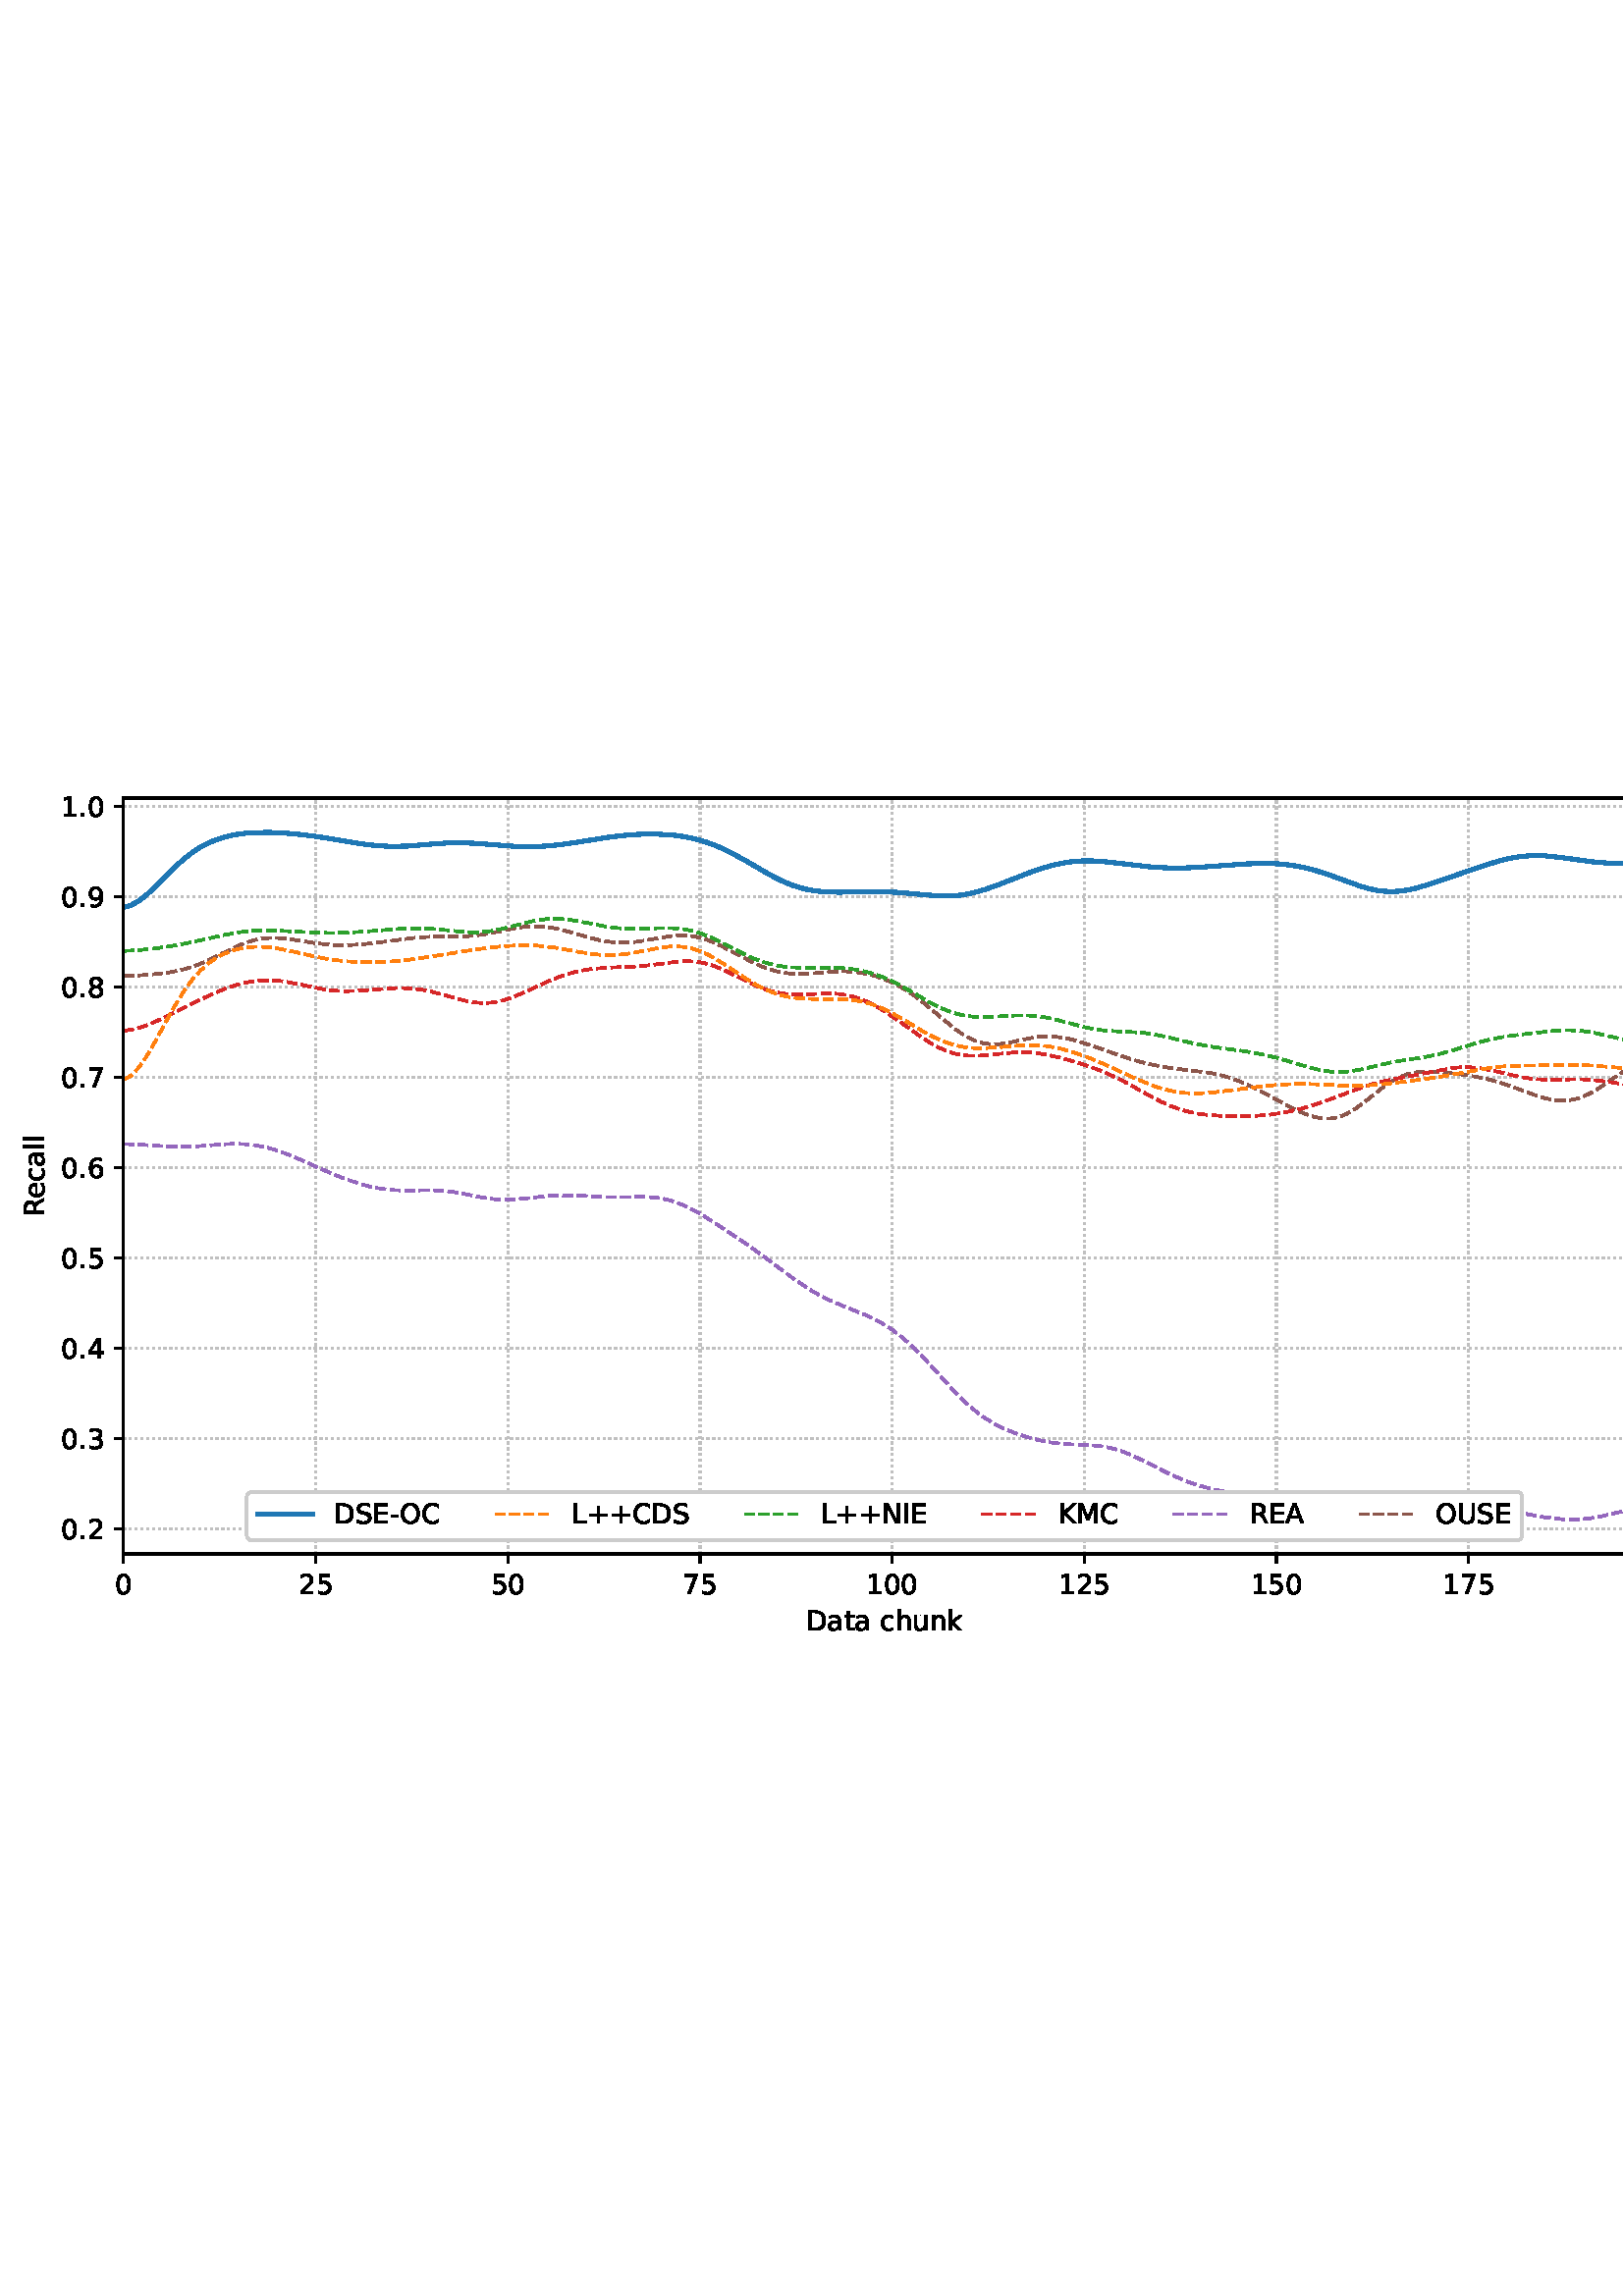 %!PS-Adobe-3.0 EPSF-3.0
%%Orientation: portrait
%%BoundingBox: 1.511 234.629 610.489 557.371
%%EndComments
%%BeginProlog
/mpldict 8 dict def
mpldict begin
/m { moveto } bind def
/l { lineto } bind def
/r { rlineto } bind def
/c { curveto } bind def
/cl { closepath } bind def
/box {
m
1 index 0 r
0 exch r
neg 0 r
cl
} bind def
/clipbox {
box
clip
newpath
} bind def
%!PS-Adobe-3.0 Resource-Font
%%Copyright: Copyright (c) 2003 by Bitstream, Inc. All Rights Reserved. Copyright (c) 2006 by Tavmjong Bah. All Rights Reserved. DejaVu changes are in public domain 
25 dict begin
/_d{bind def}bind def
/_m{moveto}_d
/_l{lineto}_d
/_cl{closepath eofill}_d
/_c{curveto}_d
/_sc{7 -1 roll{setcachedevice}{pop pop pop pop pop pop}ifelse}_d
/_e{exec}_d
/FontName /DejaVuSans def
/PaintType 0 def
/FontMatrix[.001 0 0 .001 0 0]def
/FontBBox[-1021 -463 1793 1232]def
/FontType 3 def
/Encoding [ /space /plus /hyphen /period /zero /one /two /three /four /five /six /seven /eight /nine /A /C /D /E /I /K /L /M /N /O /R /S /U /a /c /e /h /k /l /n /t /u ] def
/FontInfo 10 dict dup begin
/FamilyName (DejaVu Sans) def
/FullName (DejaVu Sans) def
/Notice (Copyright (c) 2003 by Bitstream, Inc. All Rights Reserved. Copyright (c) 2006 by Tavmjong Bah. All Rights Reserved. DejaVu changes are in public domain ) def
/Weight (Book) def
/Version (Version 2.35) def
/ItalicAngle 0.0 def
/isFixedPitch false def
/UnderlinePosition -130 def
/UnderlineThickness 90 def
end readonly def
/CharStrings 37 dict dup begin
/.notdef 0 def
/space{318 0 0 0 0 0 _sc
}_d
/plus{838 0 106 0 732 627 _sc
460 627 _m
460 355 _l
732 355 _l
732 272 _l
460 272 _l
460 0 _l
378 0 _l
378 272 _l
106 272 _l
106 355 _l
378 355 _l
378 627 _l
460 627 _l
_cl}_d
/hyphen{361 0 49 234 312 314 _sc
49 314 _m
312 314 _l
312 234 _l
49 234 _l
49 314 _l
_cl}_d
/period{318 0 107 0 210 124 _sc
107 124 _m
210 124 _l
210 0 _l
107 0 _l
107 124 _l
_cl}_d
/zero{636 0 66 -13 570 742 _sc
318 664 _m
267 664 229 639 203 589 _c
177 539 165 464 165 364 _c
165 264 177 189 203 139 _c
229 89 267 64 318 64 _c
369 64 407 89 433 139 _c
458 189 471 264 471 364 _c
471 464 458 539 433 589 _c
407 639 369 664 318 664 _c
318 742 _m
399 742 461 709 505 645 _c
548 580 570 486 570 364 _c
570 241 548 147 505 83 _c
461 19 399 -13 318 -13 _c
236 -13 173 19 130 83 _c
87 147 66 241 66 364 _c
66 486 87 580 130 645 _c
173 709 236 742 318 742 _c
_cl}_d
/one{636 0 110 0 544 729 _sc
124 83 _m
285 83 _l
285 639 _l
110 604 _l
110 694 _l
284 729 _l
383 729 _l
383 83 _l
544 83 _l
544 0 _l
124 0 _l
124 83 _l
_cl}_d
/two{{636 0 73 0 536 742 _sc
192 83 _m
536 83 _l
536 0 _l
73 0 _l
73 83 _l
110 121 161 173 226 239 _c
290 304 331 346 348 365 _c
380 400 402 430 414 455 _c
426 479 433 504 433 528 _c
433 566 419 598 392 622 _c
365 646 330 659 286 659 _c
255 659 222 653 188 643 _c
154 632 117 616 78 594 _c
78 694 _l
118 710 155 722 189 730 _c
223 738 255 742 284 742 _c
}_e{359 742 419 723 464 685 _c
509 647 532 597 532 534 _c
532 504 526 475 515 449 _c
504 422 484 390 454 354 _c
446 344 420 317 376 272 _c
332 227 271 164 192 83 _c
_cl}_e}_d
/three{{636 0 76 -13 556 742 _sc
406 393 _m
453 383 490 362 516 330 _c
542 298 556 258 556 212 _c
556 140 531 84 482 45 _c
432 6 362 -13 271 -13 _c
240 -13 208 -10 176 -4 _c
144 1 110 10 76 22 _c
76 117 _l
103 101 133 89 166 81 _c
198 73 232 69 268 69 _c
330 69 377 81 409 105 _c
441 129 458 165 458 212 _c
458 254 443 288 413 312 _c
383 336 341 349 287 349 _c
}_e{202 349 _l
202 430 _l
291 430 _l
339 430 376 439 402 459 _c
428 478 441 506 441 543 _c
441 580 427 609 401 629 _c
374 649 336 659 287 659 _c
260 659 231 656 200 650 _c
169 644 135 635 98 623 _c
98 711 _l
135 721 170 729 203 734 _c
235 739 266 742 296 742 _c
370 742 429 725 473 691 _c
517 657 539 611 539 553 _c
539 513 527 479 504 451 _c
481 423 448 403 406 393 _c
_cl}_e}_d
/four{636 0 49 0 580 729 _sc
378 643 _m
129 254 _l
378 254 _l
378 643 _l
352 729 _m
476 729 _l
476 254 _l
580 254 _l
580 172 _l
476 172 _l
476 0 _l
378 0 _l
378 172 _l
49 172 _l
49 267 _l
352 729 _l
_cl}_d
/five{{636 0 77 -13 549 729 _sc
108 729 _m
495 729 _l
495 646 _l
198 646 _l
198 467 _l
212 472 227 476 241 478 _c
255 480 270 482 284 482 _c
365 482 429 459 477 415 _c
525 370 549 310 549 234 _c
549 155 524 94 475 51 _c
426 8 357 -13 269 -13 _c
238 -13 207 -10 175 -6 _c
143 -1 111 6 77 17 _c
77 116 _l
106 100 136 88 168 80 _c
199 72 232 69 267 69 _c
}_e{323 69 368 83 401 113 _c
433 143 450 183 450 234 _c
450 284 433 324 401 354 _c
368 384 323 399 267 399 _c
241 399 214 396 188 390 _c
162 384 135 375 108 363 _c
108 729 _l
_cl}_e}_d
/six{{636 0 70 -13 573 742 _sc
330 404 _m
286 404 251 388 225 358 _c
199 328 186 286 186 234 _c
186 181 199 139 225 109 _c
251 79 286 64 330 64 _c
374 64 409 79 435 109 _c
461 139 474 181 474 234 _c
474 286 461 328 435 358 _c
409 388 374 404 330 404 _c
526 713 _m
526 623 _l
501 635 476 644 451 650 _c
425 656 400 659 376 659 _c
310 659 260 637 226 593 _c
}_e{192 549 172 482 168 394 _c
187 422 211 444 240 459 _c
269 474 301 482 336 482 _c
409 482 467 459 509 415 _c
551 371 573 310 573 234 _c
573 159 550 99 506 54 _c
462 9 403 -13 330 -13 _c
246 -13 181 19 137 83 _c
92 147 70 241 70 364 _c
70 479 97 571 152 639 _c
206 707 280 742 372 742 _c
396 742 421 739 447 735 _c
472 730 498 723 526 713 _c
_cl}_e}_d
/seven{636 0 82 0 551 729 _sc
82 729 _m
551 729 _l
551 687 _l
286 0 _l
183 0 _l
432 646 _l
82 646 _l
82 729 _l
_cl}_d
/eight{{636 0 68 -13 568 742 _sc
318 346 _m
271 346 234 333 207 308 _c
180 283 167 249 167 205 _c
167 161 180 126 207 101 _c
234 76 271 64 318 64 _c
364 64 401 76 428 102 _c
455 127 469 161 469 205 _c
469 249 455 283 429 308 _c
402 333 365 346 318 346 _c
219 388 _m
177 398 144 418 120 447 _c
96 476 85 511 85 553 _c
85 611 105 657 147 691 _c
188 725 245 742 318 742 _c
}_e{390 742 447 725 489 691 _c
530 657 551 611 551 553 _c
551 511 539 476 515 447 _c
491 418 459 398 417 388 _c
464 377 501 355 528 323 _c
554 291 568 251 568 205 _c
568 134 546 80 503 43 _c
459 5 398 -13 318 -13 _c
237 -13 175 5 132 43 _c
89 80 68 134 68 205 _c
68 251 81 291 108 323 _c
134 355 171 377 219 388 _c
183 544 _m
183 506 194 476 218 455 _c
}_e{242 434 275 424 318 424 _c
360 424 393 434 417 455 _c
441 476 453 506 453 544 _c
453 582 441 611 417 632 _c
393 653 360 664 318 664 _c
275 664 242 653 218 632 _c
194 611 183 582 183 544 _c
_cl}_e}_d
/nine{{636 0 63 -13 566 742 _sc
110 15 _m
110 105 _l
134 93 159 84 185 78 _c
210 72 235 69 260 69 _c
324 69 374 90 408 134 _c
442 178 462 244 468 334 _c
448 306 424 284 396 269 _c
367 254 335 247 300 247 _c
226 247 168 269 126 313 _c
84 357 63 417 63 494 _c
63 568 85 628 129 674 _c
173 719 232 742 306 742 _c
390 742 455 709 499 645 _c
543 580 566 486 566 364 _c
}_e{566 248 538 157 484 89 _c
429 21 356 -13 264 -13 _c
239 -13 214 -10 189 -6 _c
163 -2 137 5 110 15 _c
306 324 _m
350 324 385 339 411 369 _c
437 399 450 441 450 494 _c
450 546 437 588 411 618 _c
385 648 350 664 306 664 _c
262 664 227 648 201 618 _c
175 588 162 546 162 494 _c
162 441 175 399 201 369 _c
227 339 262 324 306 324 _c
_cl}_e}_d
/A{684 0 8 0 676 729 _sc
342 632 _m
208 269 _l
476 269 _l
342 632 _l
286 729 _m
398 729 _l
676 0 _l
573 0 _l
507 187 _l
178 187 _l
112 0 _l
8 0 _l
286 729 _l
_cl}_d
/C{{698 0 56 -13 644 742 _sc
644 673 _m
644 569 _l
610 599 575 622 537 638 _c
499 653 460 661 418 661 _c
334 661 270 635 226 584 _c
182 533 160 460 160 364 _c
160 268 182 194 226 143 _c
270 92 334 67 418 67 _c
460 67 499 74 537 90 _c
575 105 610 128 644 159 _c
644 56 _l
609 32 572 15 534 4 _c
496 -7 455 -13 412 -13 _c
302 -13 215 20 151 87 _c
}_e{87 154 56 246 56 364 _c
56 481 87 573 151 641 _c
215 708 302 742 412 742 _c
456 742 497 736 535 725 _c
573 713 610 696 644 673 _c
_cl}_e}_d
/D{770 0 98 0 711 729 _sc
197 648 _m
197 81 _l
316 81 _l
416 81 490 103 537 149 _c
583 195 607 267 607 365 _c
607 463 583 534 537 580 _c
490 625 416 648 316 648 _c
197 648 _l
98 729 _m
301 729 _l
442 729 546 699 612 641 _c
678 582 711 490 711 365 _c
711 239 677 147 611 88 _c
545 29 441 0 301 0 _c
98 0 _l
98 729 _l
_cl}_d
/E{632 0 98 0 568 729 _sc
98 729 _m
559 729 _l
559 646 _l
197 646 _l
197 430 _l
544 430 _l
544 347 _l
197 347 _l
197 83 _l
568 83 _l
568 0 _l
98 0 _l
98 729 _l
_cl}_d
/I{295 0 98 0 197 729 _sc
98 729 _m
197 729 _l
197 0 _l
98 0 _l
98 729 _l
_cl}_d
/K{656 0 98 0 677 729 _sc
98 729 _m
197 729 _l
197 421 _l
524 729 _l
651 729 _l
289 389 _l
677 0 _l
547 0 _l
197 351 _l
197 0 _l
98 0 _l
98 729 _l
_cl}_d
/L{557 0 98 0 552 729 _sc
98 729 _m
197 729 _l
197 83 _l
552 83 _l
552 0 _l
98 0 _l
98 729 _l
_cl}_d
/M{863 0 98 0 765 729 _sc
98 729 _m
245 729 _l
431 233 _l
618 729 _l
765 729 _l
765 0 _l
669 0 _l
669 640 _l
481 140 _l
382 140 _l
194 640 _l
194 0 _l
98 0 _l
98 729 _l
_cl}_d
/N{748 0 98 0 650 729 _sc
98 729 _m
231 729 _l
554 119 _l
554 729 _l
650 729 _l
650 0 _l
517 0 _l
194 610 _l
194 0 _l
98 0 _l
98 729 _l
_cl}_d
/O{787 0 56 -13 731 742 _sc
394 662 _m
322 662 265 635 223 582 _c
181 528 160 456 160 364 _c
160 272 181 199 223 146 _c
265 92 322 66 394 66 _c
465 66 522 92 564 146 _c
606 199 627 272 627 364 _c
627 456 606 528 564 582 _c
522 635 465 662 394 662 _c
394 742 _m
496 742 577 707 639 639 _c
700 571 731 479 731 364 _c
731 248 700 157 639 89 _c
577 21 496 -13 394 -13 _c
291 -13 209 21 148 89 _c
86 157 56 248 56 364 _c
56 479 86 571 148 639 _c
209 707 291 742 394 742 _c
_cl}_d
/R{{695 0 98 0 666 729 _sc
444 342 _m
465 334 486 319 506 296 _c
526 272 546 240 566 199 _c
666 0 _l
560 0 _l
467 187 _l
443 235 419 268 397 284 _c
374 300 343 308 304 308 _c
197 308 _l
197 0 _l
98 0 _l
98 729 _l
321 729 _l
404 729 466 711 507 677 _c
548 642 569 589 569 519 _c
569 473 558 434 537 404 _c
515 374 484 353 444 342 _c
197 648 _m
197 389 _l
321 389 _l
}_e{368 389 404 400 428 422 _c
452 444 465 476 465 519 _c
465 561 452 593 428 615 _c
404 637 368 648 321 648 _c
197 648 _l
_cl}_e}_d
/S{{635 0 66 -13 579 742 _sc
535 705 _m
535 609 _l
497 627 462 640 429 649 _c
395 657 363 662 333 662 _c
279 662 237 651 208 631 _c
179 610 165 580 165 542 _c
165 510 174 485 194 469 _c
213 452 250 439 304 429 _c
364 417 _l
437 403 491 378 526 343 _c
561 307 579 260 579 201 _c
579 130 555 77 508 41 _c
460 5 391 -13 300 -13 _c
265 -13 228 -9 189 -2 _c
}_e{150 5 110 16 69 32 _c
69 134 _l
109 111 148 94 186 83 _c
224 71 262 66 300 66 _c
356 66 399 77 430 99 _c
460 121 476 152 476 194 _c
476 230 465 258 443 278 _c
421 298 385 313 335 323 _c
275 335 _l
201 349 148 372 115 404 _c
82 435 66 478 66 534 _c
66 598 88 649 134 686 _c
179 723 242 742 322 742 _c
356 742 390 739 426 733 _c
461 727 497 717 535 705 _c
}_e{_cl}_e}_d
/U{732 0 87 -13 645 729 _sc
87 729 _m
186 729 _l
186 286 _l
186 208 200 151 228 117 _c
256 83 302 66 366 66 _c
429 66 475 83 503 117 _c
531 151 546 208 546 286 _c
546 729 _l
645 729 _l
645 274 _l
645 178 621 107 574 59 _c
527 11 458 -13 366 -13 _c
274 -13 204 11 157 59 _c
110 107 87 178 87 274 _c
87 729 _l
_cl}_d
/a{{613 0 60 -13 522 560 _sc
343 275 _m
270 275 220 266 192 250 _c
164 233 150 205 150 165 _c
150 133 160 107 181 89 _c
202 70 231 61 267 61 _c
317 61 357 78 387 114 _c
417 149 432 196 432 255 _c
432 275 _l
343 275 _l
522 312 _m
522 0 _l
432 0 _l
432 83 _l
411 49 385 25 355 10 _c
325 -5 287 -13 243 -13 _c
187 -13 142 2 109 33 _c
76 64 60 106 60 159 _c
}_e{60 220 80 266 122 298 _c
163 329 224 345 306 345 _c
432 345 _l
432 354 _l
432 395 418 427 391 450 _c
364 472 326 484 277 484 _c
245 484 215 480 185 472 _c
155 464 127 453 100 439 _c
100 522 _l
132 534 164 544 195 550 _c
226 556 256 560 286 560 _c
365 560 424 539 463 498 _c
502 457 522 395 522 312 _c
_cl}_e}_d
/c{{550 0 55 -13 488 560 _sc
488 526 _m
488 442 _l
462 456 437 466 411 473 _c
385 480 360 484 334 484 _c
276 484 230 465 198 428 _c
166 391 150 339 150 273 _c
150 206 166 154 198 117 _c
230 80 276 62 334 62 _c
360 62 385 65 411 72 _c
437 79 462 90 488 104 _c
488 21 _l
462 9 436 0 410 -5 _c
383 -10 354 -13 324 -13 _c
242 -13 176 12 128 64 _c
}_e{79 115 55 185 55 273 _c
55 362 79 432 128 483 _c
177 534 244 560 330 560 _c
358 560 385 557 411 551 _c
437 545 463 537 488 526 _c
_cl}_e}_d
/e{{615 0 55 -13 562 560 _sc
562 296 _m
562 252 _l
149 252 _l
153 190 171 142 205 110 _c
238 78 284 62 344 62 _c
378 62 412 66 444 74 _c
476 82 509 95 541 113 _c
541 28 _l
509 14 476 3 442 -3 _c
408 -9 373 -13 339 -13 _c
251 -13 182 12 131 62 _c
80 112 55 181 55 268 _c
55 357 79 428 127 481 _c
175 533 241 560 323 560 _c
397 560 455 536 498 489 _c
}_e{540 441 562 377 562 296 _c
472 322 _m
471 371 457 410 431 440 _c
404 469 368 484 324 484 _c
274 484 234 469 204 441 _c
174 413 156 373 152 322 _c
472 322 _l
_cl}_e}_d
/h{634 0 91 0 549 760 _sc
549 330 _m
549 0 _l
459 0 _l
459 327 _l
459 379 448 417 428 443 _c
408 469 378 482 338 482 _c
289 482 251 466 223 435 _c
195 404 181 362 181 309 _c
181 0 _l
91 0 _l
91 760 _l
181 760 _l
181 462 _l
202 494 227 519 257 535 _c
286 551 320 560 358 560 _c
420 560 468 540 500 501 _c
532 462 549 405 549 330 _c
_cl}_d
/k{579 0 91 0 576 760 _sc
91 760 _m
181 760 _l
181 311 _l
449 547 _l
564 547 _l
274 291 _l
576 0 _l
459 0 _l
181 267 _l
181 0 _l
91 0 _l
91 760 _l
_cl}_d
/l{278 0 94 0 184 760 _sc
94 760 _m
184 760 _l
184 0 _l
94 0 _l
94 760 _l
_cl}_d
/n{634 0 91 0 549 560 _sc
549 330 _m
549 0 _l
459 0 _l
459 327 _l
459 379 448 417 428 443 _c
408 469 378 482 338 482 _c
289 482 251 466 223 435 _c
195 404 181 362 181 309 _c
181 0 _l
91 0 _l
91 547 _l
181 547 _l
181 462 _l
202 494 227 519 257 535 _c
286 551 320 560 358 560 _c
420 560 468 540 500 501 _c
532 462 549 405 549 330 _c
_cl}_d
/t{392 0 27 0 368 702 _sc
183 702 _m
183 547 _l
368 547 _l
368 477 _l
183 477 _l
183 180 _l
183 135 189 106 201 94 _c
213 81 238 75 276 75 _c
368 75 _l
368 0 _l
276 0 _l
206 0 158 13 132 39 _c
106 65 93 112 93 180 _c
93 477 _l
27 477 _l
27 547 _l
93 547 _l
93 702 _l
183 702 _l
_cl}_d
/u{634 0 85 -13 543 560 _sc
85 216 _m
85 547 _l
175 547 _l
175 219 _l
175 167 185 129 205 103 _c
225 77 255 64 296 64 _c
344 64 383 79 411 110 _c
439 141 453 183 453 237 _c
453 547 _l
543 547 _l
543 0 _l
453 0 _l
453 84 _l
431 50 405 26 377 10 _c
348 -5 315 -13 277 -13 _c
214 -13 166 6 134 45 _c
101 83 85 140 85 216 _c
311 560 _m
311 560 _l
_cl}_d
end readonly def

/BuildGlyph
 {exch begin
 CharStrings exch
 2 copy known not{pop /.notdef}if
 true 3 1 roll get exec
 end}_d

/BuildChar {
 1 index /Encoding get exch get
 1 index /BuildGlyph get exec
}_d

FontName currentdict end definefont pop
end
%%EndProlog
mpldict begin
1.511 234.629 translate
608.978 322.743 0 0 clipbox
gsave
0 0 m
608.978 0 l
608.978 322.743 l
0 322.743 l
cl
1.000 setgray
fill
grestore
gsave
43.778 37.544 m
601.778 37.544 l
601.778 314.744 l
43.778 314.744 l
cl
1.000 setgray
fill
grestore
0.800 setlinewidth
1 setlinejoin
0 setlinecap
[0.8 1.32] 0 setdash
0.753 setgray
gsave
558 277.2 43.78 37.54 clipbox
43.778 37.544 m
43.778 314.744 l
stroke
grestore
[] 0 setdash
0.000 setgray
gsave
/o {
gsave
newpath
translate
0.8 setlinewidth
1 setlinejoin
0 setlinecap
0 0 m
0 -3.5 l

gsave
0.000 setgray
fill
grestore
stroke
grestore
} bind def
43.778 37.544 o
grestore
/DejaVuSans findfont
10.000 scalefont
setfont
gsave
40.598 22.95 translate
0.0 rotate
0.0 0 m /zero glyphshow
grestore
[0.8 1.32] 0 setdash
0.753 setgray
gsave
558 277.2 43.78 37.54 clipbox
114.233 37.544 m
114.233 314.744 l
stroke
grestore
[] 0 setdash
0.000 setgray
gsave
/o {
gsave
newpath
translate
0.8 setlinewidth
1 setlinejoin
0 setlinecap
0 0 m
0 -3.5 l

gsave
0.000 setgray
fill
grestore
stroke
grestore
} bind def
114.233 37.544 o
grestore
gsave
107.873 22.95 translate
0.0 rotate
0.0 0 m /two glyphshow
6.362 0 m /five glyphshow
grestore
[0.8 1.32] 0 setdash
0.753 setgray
gsave
558 277.2 43.78 37.54 clipbox
184.687 37.544 m
184.687 314.744 l
stroke
grestore
[] 0 setdash
0.000 setgray
gsave
/o {
gsave
newpath
translate
0.8 setlinewidth
1 setlinejoin
0 setlinecap
0 0 m
0 -3.5 l

gsave
0.000 setgray
fill
grestore
stroke
grestore
} bind def
184.687 37.544 o
grestore
gsave
178.328 22.95 translate
0.0 rotate
0.0 0 m /five glyphshow
6.362 0 m /zero glyphshow
grestore
[0.8 1.32] 0 setdash
0.753 setgray
gsave
558 277.2 43.78 37.54 clipbox
255.142 37.544 m
255.142 314.744 l
stroke
grestore
[] 0 setdash
0.000 setgray
gsave
/o {
gsave
newpath
translate
0.8 setlinewidth
1 setlinejoin
0 setlinecap
0 0 m
0 -3.5 l

gsave
0.000 setgray
fill
grestore
stroke
grestore
} bind def
255.142 37.544 o
grestore
gsave
248.782 22.95 translate
0.0 rotate
0.0 0 m /seven glyphshow
6.362 0 m /five glyphshow
grestore
[0.8 1.32] 0 setdash
0.753 setgray
gsave
558 277.2 43.78 37.54 clipbox
325.596 37.544 m
325.596 314.744 l
stroke
grestore
[] 0 setdash
0.000 setgray
gsave
/o {
gsave
newpath
translate
0.8 setlinewidth
1 setlinejoin
0 setlinecap
0 0 m
0 -3.5 l

gsave
0.000 setgray
fill
grestore
stroke
grestore
} bind def
325.596 37.544 o
grestore
gsave
316.057 22.95 translate
0.0 rotate
0.0 0 m /one glyphshow
6.362 0 m /zero glyphshow
12.725 0 m /zero glyphshow
grestore
[0.8 1.32] 0 setdash
0.753 setgray
gsave
558 277.2 43.78 37.54 clipbox
396.051 37.544 m
396.051 314.744 l
stroke
grestore
[] 0 setdash
0.000 setgray
gsave
/o {
gsave
newpath
translate
0.8 setlinewidth
1 setlinejoin
0 setlinecap
0 0 m
0 -3.5 l

gsave
0.000 setgray
fill
grestore
stroke
grestore
} bind def
396.051 37.544 o
grestore
gsave
386.512 22.95 translate
0.0 rotate
0.0 0 m /one glyphshow
6.362 0 m /two glyphshow
12.725 0 m /five glyphshow
grestore
[0.8 1.32] 0 setdash
0.753 setgray
gsave
558 277.2 43.78 37.54 clipbox
466.505 37.544 m
466.505 314.744 l
stroke
grestore
[] 0 setdash
0.000 setgray
gsave
/o {
gsave
newpath
translate
0.8 setlinewidth
1 setlinejoin
0 setlinecap
0 0 m
0 -3.5 l

gsave
0.000 setgray
fill
grestore
stroke
grestore
} bind def
466.505 37.544 o
grestore
gsave
456.966 22.95 translate
0.0 rotate
0.0 0 m /one glyphshow
6.362 0 m /five glyphshow
12.725 0 m /zero glyphshow
grestore
[0.8 1.32] 0 setdash
0.753 setgray
gsave
558 277.2 43.78 37.54 clipbox
536.96 37.544 m
536.96 314.744 l
stroke
grestore
[] 0 setdash
0.000 setgray
gsave
/o {
gsave
newpath
translate
0.8 setlinewidth
1 setlinejoin
0 setlinecap
0 0 m
0 -3.5 l

gsave
0.000 setgray
fill
grestore
stroke
grestore
} bind def
536.96 37.544 o
grestore
gsave
527.421 22.95 translate
0.0 rotate
0.0 0 m /one glyphshow
6.362 0 m /seven glyphshow
12.725 0 m /five glyphshow
grestore
gsave
294.083 9.278 translate
0.0 rotate
0.0 0 m /D glyphshow
7.7 0 m /a glyphshow
13.828 0 m /t glyphshow
17.749 0 m /a glyphshow
23.877 0 m /space glyphshow
27.056 0 m /c glyphshow
32.554 0 m /h glyphshow
38.892 0 m /u glyphshow
45.229 0 m /n glyphshow
51.567 0 m /k glyphshow
grestore
[0.8 1.32] 0 setdash
0.753 setgray
gsave
558 277.2 43.78 37.54 clipbox
43.778 46.575 m
601.778 46.575 l
stroke
grestore
[] 0 setdash
0.000 setgray
gsave
/o {
gsave
newpath
translate
0.8 setlinewidth
1 setlinejoin
0 setlinecap
0 0 m
-3.5 0 l

gsave
0.000 setgray
fill
grestore
stroke
grestore
} bind def
43.778 46.575 o
grestore
gsave
20.872 42.779 translate
0.0 rotate
0.0 0 m /zero glyphshow
6.362 0 m /period glyphshow
9.541 0 m /two glyphshow
grestore
[0.8 1.32] 0 setdash
0.753 setgray
gsave
558 277.2 43.78 37.54 clipbox
43.778 79.722 m
601.778 79.722 l
stroke
grestore
[] 0 setdash
0.000 setgray
gsave
/o {
gsave
newpath
translate
0.8 setlinewidth
1 setlinejoin
0 setlinecap
0 0 m
-3.5 0 l

gsave
0.000 setgray
fill
grestore
stroke
grestore
} bind def
43.778 79.722 o
grestore
gsave
20.872 75.925 translate
0.0 rotate
0.0 0 m /zero glyphshow
6.362 0 m /period glyphshow
9.541 0 m /three glyphshow
grestore
[0.8 1.32] 0 setdash
0.753 setgray
gsave
558 277.2 43.78 37.54 clipbox
43.778 112.868 m
601.778 112.868 l
stroke
grestore
[] 0 setdash
0.000 setgray
gsave
/o {
gsave
newpath
translate
0.8 setlinewidth
1 setlinejoin
0 setlinecap
0 0 m
-3.5 0 l

gsave
0.000 setgray
fill
grestore
stroke
grestore
} bind def
43.778 112.868 o
grestore
gsave
20.872 109.071 translate
0.0 rotate
0.0 0 m /zero glyphshow
6.362 0 m /period glyphshow
9.541 0 m /four glyphshow
grestore
[0.8 1.32] 0 setdash
0.753 setgray
gsave
558 277.2 43.78 37.54 clipbox
43.778 146.014 m
601.778 146.014 l
stroke
grestore
[] 0 setdash
0.000 setgray
gsave
/o {
gsave
newpath
translate
0.8 setlinewidth
1 setlinejoin
0 setlinecap
0 0 m
-3.5 0 l

gsave
0.000 setgray
fill
grestore
stroke
grestore
} bind def
43.778 146.014 o
grestore
gsave
20.872 142.217 translate
0.0 rotate
0.0 0 m /zero glyphshow
6.362 0 m /period glyphshow
9.541 0 m /five glyphshow
grestore
[0.8 1.32] 0 setdash
0.753 setgray
gsave
558 277.2 43.78 37.54 clipbox
43.778 179.161 m
601.778 179.161 l
stroke
grestore
[] 0 setdash
0.000 setgray
gsave
/o {
gsave
newpath
translate
0.8 setlinewidth
1 setlinejoin
0 setlinecap
0 0 m
-3.5 0 l

gsave
0.000 setgray
fill
grestore
stroke
grestore
} bind def
43.778 179.161 o
grestore
gsave
20.872 175.364 translate
0.0 rotate
0.0 0 m /zero glyphshow
6.362 0 m /period glyphshow
9.541 0 m /six glyphshow
grestore
[0.8 1.32] 0 setdash
0.753 setgray
gsave
558 277.2 43.78 37.54 clipbox
43.778 212.307 m
601.778 212.307 l
stroke
grestore
[] 0 setdash
0.000 setgray
gsave
/o {
gsave
newpath
translate
0.8 setlinewidth
1 setlinejoin
0 setlinecap
0 0 m
-3.5 0 l

gsave
0.000 setgray
fill
grestore
stroke
grestore
} bind def
43.778 212.307 o
grestore
gsave
20.872 208.51 translate
0.0 rotate
0.0 0 m /zero glyphshow
6.362 0 m /period glyphshow
9.541 0 m /seven glyphshow
grestore
[0.8 1.32] 0 setdash
0.753 setgray
gsave
558 277.2 43.78 37.54 clipbox
43.778 245.453 m
601.778 245.453 l
stroke
grestore
[] 0 setdash
0.000 setgray
gsave
/o {
gsave
newpath
translate
0.8 setlinewidth
1 setlinejoin
0 setlinecap
0 0 m
-3.5 0 l

gsave
0.000 setgray
fill
grestore
stroke
grestore
} bind def
43.778 245.453 o
grestore
gsave
20.872 241.656 translate
0.0 rotate
0.0 0 m /zero glyphshow
6.362 0 m /period glyphshow
9.541 0 m /eight glyphshow
grestore
[0.8 1.32] 0 setdash
0.753 setgray
gsave
558 277.2 43.78 37.54 clipbox
43.778 278.599 m
601.778 278.599 l
stroke
grestore
[] 0 setdash
0.000 setgray
gsave
/o {
gsave
newpath
translate
0.8 setlinewidth
1 setlinejoin
0 setlinecap
0 0 m
-3.5 0 l

gsave
0.000 setgray
fill
grestore
stroke
grestore
} bind def
43.778 278.599 o
grestore
gsave
20.872 274.803 translate
0.0 rotate
0.0 0 m /zero glyphshow
6.362 0 m /period glyphshow
9.541 0 m /nine glyphshow
grestore
[0.8 1.32] 0 setdash
0.753 setgray
gsave
558 277.2 43.78 37.54 clipbox
43.778 311.746 m
601.778 311.746 l
stroke
grestore
[] 0 setdash
0.000 setgray
gsave
/o {
gsave
newpath
translate
0.8 setlinewidth
1 setlinejoin
0 setlinecap
0 0 m
-3.5 0 l

gsave
0.000 setgray
fill
grestore
stroke
grestore
} bind def
43.778 311.746 o
grestore
gsave
20.872 307.949 translate
0.0 rotate
0.0 0 m /one glyphshow
6.362 0 m /period glyphshow
9.541 0 m /zero glyphshow
grestore
gsave
14.794 161.245 translate
90.0 rotate
0.0 0 m /R glyphshow
6.448 0 m /e glyphshow
12.601 0 m /c glyphshow
18.099 0 m /a glyphshow
24.227 0 m /l glyphshow
27.005 0 m /l glyphshow
grestore
1.000 setlinewidth
[3.7 1.6] 0 setdash
0.549 0.337 0.294 setrgbcolor
gsave
558 277.2 43.78 37.54 clipbox
43.778 249.477 m
49.414 249.676 l
55.051 250.109 l
60.687 250.816 l
63.505 251.334 l
66.324 252.01 l
69.142 252.872 l
71.96 253.932 l
74.778 255.173 l
86.051 260.696 l
88.869 261.792 l
91.687 262.629 l
94.505 263.177 l
97.324 263.436 l
100.142 263.433 l
102.96 263.216 l
108.596 262.393 l
114.233 261.483 l
119.869 260.881 l
122.687 260.755 l
125.505 260.753 l
131.142 261.067 l
136.778 261.69 l
150.869 263.518 l
156.505 263.869 l
164.96 263.932 l
170.596 264.115 l
173.414 264.377 l
176.233 264.773 l
181.869 265.873 l
187.505 267.014 l
190.324 267.429 l
193.142 267.663 l
195.96 267.68 l
198.778 267.468 l
201.596 267.039 l
204.414 266.425 l
210.051 264.853 l
215.687 263.245 l
218.505 262.582 l
221.324 262.081 l
224.142 261.775 l
226.96 261.679 l
229.778 261.792 l
232.596 262.091 l
238.233 263.056 l
243.869 264.031 l
246.687 264.314 l
249.505 264.356 l
252.324 264.106 l
255.142 263.537 l
257.96 262.658 l
260.778 261.507 l
263.596 260.15 l
274.869 254.25 l
277.687 253.019 l
280.505 251.988 l
283.324 251.187 l
286.142 250.627 l
288.96 250.308 l
291.778 250.208 l
294.596 250.29 l
305.869 251.156 l
308.687 251.168 l
311.505 251.001 l
314.324 250.634 l
317.142 250.059 l
319.96 249.276 l
322.778 248.282 l
325.596 247.068 l
328.414 245.623 l
331.233 243.934 l
334.051 242.005 l
336.869 239.856 l
342.505 235.116 l
348.142 230.432 l
350.96 228.405 l
353.778 226.733 l
356.596 225.496 l
359.414 224.726 l
362.233 224.415 l
365.051 224.507 l
367.869 224.906 l
376.324 226.714 l
379.142 227.132 l
381.96 227.327 l
384.778 227.266 l
387.596 226.953 l
390.414 226.414 l
393.233 225.692 l
398.869 223.885 l
412.96 219.006 l
418.596 217.44 l
424.233 216.259 l
429.869 215.439 l
441.142 214.079 l
443.96 213.566 l
446.778 212.906 l
449.596 212.076 l
452.414 211.069 l
455.233 209.896 l
460.869 207.148 l
472.142 201.117 l
474.96 199.765 l
477.778 198.601 l
480.596 197.717 l
483.414 197.211 l
486.233 197.173 l
489.051 197.669 l
491.869 198.717 l
494.687 200.279 l
497.505 202.249 l
505.96 208.939 l
508.778 210.836 l
511.596 212.351 l
514.414 213.435 l
517.233 214.102 l
520.051 214.413 l
522.869 214.452 l
528.505 214.049 l
534.142 213.373 l
539.778 212.5 l
542.596 211.937 l
545.414 211.261 l
548.233 210.459 l
553.869 208.515 l
562.324 205.406 l
565.142 204.591 l
567.96 204.019 l
570.778 203.761 l
573.596 203.878 l
576.414 204.407 l
579.233 205.36 l
582.051 206.714 l
584.869 208.402 l
593.324 214.221 l
596.142 215.857 l
598.96 217.056 l
601.778 217.691 l
601.778 217.691 l
stroke
grestore
0.580 0.404 0.741 setrgbcolor
gsave
558 277.2 43.78 37.54 clipbox
43.778 187.878 m
49.414 187.648 l
60.687 186.891 l
66.324 186.828 l
71.96 187.107 l
80.414 187.765 l
83.233 187.89 l
86.051 187.899 l
88.869 187.761 l
91.687 187.451 l
94.505 186.959 l
97.324 186.284 l
100.142 185.436 l
102.96 184.438 l
108.596 182.113 l
119.869 177.125 l
125.505 174.893 l
131.142 173.038 l
133.96 172.296 l
136.778 171.702 l
139.596 171.265 l
142.414 170.984 l
145.233 170.845 l
150.869 170.856 l
156.505 170.912 l
159.324 170.821 l
162.142 170.599 l
164.96 170.235 l
170.596 169.183 l
176.233 168.083 l
179.051 167.685 l
181.869 167.455 l
184.687 167.411 l
187.505 167.538 l
193.142 168.129 l
198.778 168.768 l
204.414 169.072 l
210.051 168.953 l
221.324 168.364 l
226.96 168.373 l
232.596 168.489 l
235.414 168.457 l
238.233 168.279 l
241.051 167.897 l
243.869 167.271 l
246.687 166.38 l
249.505 165.232 l
252.324 163.855 l
255.142 162.292 l
260.778 158.808 l
269.233 153.196 l
274.869 149.275 l
283.324 143.023 l
288.96 138.821 l
294.596 134.972 l
297.414 133.273 l
300.233 131.746 l
303.051 130.385 l
308.687 128.026 l
314.324 125.792 l
317.142 124.561 l
319.96 123.171 l
322.778 121.572 l
325.596 119.725 l
328.414 117.61 l
331.233 115.222 l
334.051 112.579 l
336.869 109.719 l
342.505 103.585 l
348.142 97.436 l
350.96 94.568 l
353.778 91.931 l
356.596 89.571 l
359.414 87.507 l
362.233 85.73 l
365.051 84.215 l
367.869 82.921 l
370.687 81.81 l
373.505 80.846 l
376.324 80.009 l
379.142 79.294 l
381.96 78.704 l
384.778 78.249 l
387.596 77.925 l
393.233 77.593 l
398.869 77.343 l
401.687 77.077 l
404.505 76.63 l
407.324 75.962 l
410.142 75.061 l
412.96 73.945 l
418.596 71.252 l
427.051 66.966 l
432.687 64.501 l
435.505 63.453 l
438.324 62.532 l
443.96 61.043 l
449.596 59.915 l
460.869 57.884 l
466.505 56.555 l
480.596 52.791 l
483.414 52.294 l
486.233 51.987 l
489.051 51.895 l
491.869 52.028 l
494.687 52.378 l
497.505 52.915 l
503.142 54.361 l
508.778 55.9 l
511.596 56.562 l
514.414 57.097 l
517.233 57.487 l
520.051 57.727 l
522.869 57.826 l
525.687 57.796 l
531.324 57.404 l
536.96 56.646 l
542.596 55.599 l
553.869 53.085 l
559.505 51.893 l
565.142 50.917 l
570.778 50.284 l
573.596 50.144 l
576.414 50.148 l
579.233 50.314 l
582.051 50.648 l
584.869 51.142 l
590.505 52.467 l
596.142 53.806 l
598.96 54.282 l
601.778 54.538 l
601.778 54.538 l
stroke
grestore
0.839 0.153 0.157 setrgbcolor
gsave
558 277.2 43.78 37.54 clipbox
43.778 229.406 m
46.596 229.756 l
49.414 230.429 l
52.233 231.374 l
55.051 232.528 l
60.687 235.211 l
71.96 240.834 l
77.596 243.392 l
80.414 244.537 l
83.233 245.557 l
86.051 246.423 l
88.869 247.11 l
91.687 247.595 l
94.505 247.866 l
97.324 247.918 l
100.142 247.762 l
102.96 247.422 l
108.596 246.352 l
114.233 245.137 l
117.051 244.624 l
119.869 244.236 l
122.687 243.999 l
125.505 243.918 l
131.142 244.142 l
142.414 245.013 l
145.233 245.066 l
148.051 244.984 l
150.869 244.746 l
153.687 244.34 l
156.505 243.774 l
162.142 242.283 l
167.778 240.706 l
170.596 240.085 l
173.414 239.68 l
176.233 239.552 l
179.051 239.739 l
181.869 240.245 l
184.687 241.044 l
187.505 242.084 l
193.142 244.605 l
198.778 247.222 l
201.596 248.413 l
204.414 249.473 l
207.233 250.377 l
210.051 251.112 l
212.869 251.68 l
215.687 252.089 l
221.324 252.528 l
232.596 253.009 l
238.233 253.61 l
246.687 254.705 l
249.505 254.874 l
252.324 254.824 l
255.142 254.503 l
257.96 253.885 l
260.778 252.976 l
263.596 251.818 l
269.233 249.047 l
274.869 246.273 l
277.687 245.096 l
280.505 244.137 l
283.324 243.427 l
286.142 242.97 l
288.96 242.745 l
291.778 242.708 l
303.051 243.061 l
305.869 242.894 l
308.687 242.498 l
311.505 241.841 l
314.324 240.907 l
317.142 239.701 l
319.96 238.242 l
322.778 236.562 l
328.414 232.721 l
336.869 226.674 l
339.687 224.878 l
342.505 223.316 l
345.324 222.046 l
348.142 221.105 l
350.96 220.501 l
353.778 220.212 l
356.596 220.191 l
359.414 220.37 l
370.687 221.483 l
373.505 221.526 l
376.324 221.401 l
379.142 221.105 l
381.96 220.655 l
387.596 219.393 l
393.233 217.807 l
398.869 215.955 l
404.505 213.731 l
410.142 211.027 l
415.778 207.935 l
421.414 204.796 l
424.233 203.356 l
427.051 202.071 l
429.869 200.978 l
432.687 200.09 l
435.505 199.404 l
438.324 198.899 l
441.142 198.544 l
446.778 198.145 l
452.414 198.01 l
458.051 198.112 l
463.687 198.54 l
469.324 199.384 l
474.96 200.649 l
480.596 202.294 l
486.233 204.254 l
497.505 208.498 l
503.142 210.243 l
508.778 211.54 l
531.324 215.757 l
534.142 215.991 l
536.96 216.015 l
539.778 215.822 l
542.596 215.427 l
548.233 214.224 l
553.869 212.887 l
556.687 212.323 l
559.505 211.889 l
562.324 211.605 l
565.142 211.464 l
570.778 211.494 l
576.414 211.598 l
579.233 211.546 l
582.051 211.381 l
587.687 210.722 l
596.142 209.458 l
598.96 209.168 l
601.778 209.013 l
601.778 209.013 l
stroke
grestore
0.173 0.627 0.173 setrgbcolor
gsave
558 277.2 43.78 37.54 clipbox
43.778 258.656 m
49.414 258.943 l
55.051 259.539 l
60.687 260.352 l
66.324 261.359 l
74.778 263.205 l
80.414 264.467 l
86.051 265.478 l
88.869 265.828 l
91.687 266.058 l
97.324 266.18 l
102.96 265.969 l
114.233 265.342 l
119.869 265.241 l
125.505 265.366 l
131.142 265.697 l
148.051 266.99 l
153.687 266.983 l
159.324 266.582 l
167.778 265.698 l
170.596 265.533 l
173.414 265.52 l
176.233 265.692 l
179.051 266.058 l
181.869 266.601 l
187.505 268.026 l
193.142 269.446 l
195.96 269.98 l
198.778 270.327 l
201.596 270.46 l
204.414 270.376 l
207.233 270.097 l
212.869 269.124 l
221.324 267.503 l
224.142 267.127 l
226.96 266.882 l
229.778 266.77 l
235.414 266.853 l
241.051 267.059 l
243.869 267.063 l
246.687 266.921 l
249.505 266.58 l
252.324 266.005 l
255.142 265.183 l
257.96 264.124 l
260.778 262.866 l
266.414 259.993 l
272.051 257.137 l
274.869 255.886 l
277.687 254.818 l
280.505 253.958 l
283.324 253.315 l
286.142 252.876 l
288.96 252.62 l
294.596 252.492 l
303.051 252.554 l
305.869 252.463 l
308.687 252.258 l
311.505 251.914 l
314.324 251.413 l
317.142 250.737 l
319.96 249.874 l
322.778 248.815 l
325.596 247.564 l
328.414 246.136 l
334.051 242.916 l
339.687 239.648 l
342.505 238.187 l
345.324 236.931 l
348.142 235.925 l
350.96 235.187 l
353.778 234.711 l
356.596 234.468 l
359.414 234.416 l
365.051 234.662 l
370.687 234.982 l
373.505 235.029 l
376.324 234.94 l
379.142 234.688 l
381.96 234.267 l
384.778 233.688 l
390.414 232.223 l
396.051 230.744 l
398.869 230.146 l
401.687 229.691 l
404.505 229.38 l
410.142 229.069 l
415.778 228.79 l
418.596 228.517 l
421.414 228.112 l
427.051 226.939 l
435.505 224.875 l
441.142 223.769 l
446.778 222.949 l
455.233 221.821 l
460.869 220.82 l
466.505 219.488 l
472.142 217.862 l
477.778 216.171 l
480.596 215.424 l
483.414 214.824 l
486.233 214.426 l
489.051 214.269 l
491.869 214.368 l
494.687 214.705 l
497.505 215.231 l
508.778 217.829 l
514.414 218.769 l
520.051 219.599 l
525.687 220.705 l
531.324 222.249 l
539.778 224.892 l
545.414 226.343 l
551.051 227.36 l
559.505 228.413 l
567.96 229.317 l
570.778 229.511 l
573.596 229.583 l
576.414 229.496 l
579.233 229.234 l
582.051 228.803 l
587.687 227.587 l
593.324 226.289 l
596.142 225.765 l
598.96 225.39 l
601.778 225.195 l
601.778 225.195 l
stroke
grestore
1.000 0.498 0.055 setrgbcolor
gsave
558 277.2 43.78 37.54 clipbox
43.778 211.422 m
46.596 212.976 l
49.414 215.931 l
52.233 220.002 l
55.051 224.825 l
60.687 235.2 l
63.505 240.096 l
66.324 244.497 l
69.142 248.291 l
71.96 251.449 l
74.778 253.997 l
77.596 255.996 l
80.414 257.522 l
83.233 258.646 l
86.051 259.429 l
88.869 259.919 l
91.687 260.153 l
94.505 260.158 l
97.324 259.963 l
100.142 259.592 l
105.778 258.479 l
114.233 256.526 l
119.869 255.494 l
125.505 254.845 l
131.142 254.554 l
136.778 254.555 l
142.414 254.828 l
148.051 255.376 l
153.687 256.169 l
173.414 259.283 l
181.869 260.264 l
187.505 260.671 l
193.142 260.718 l
195.96 260.569 l
201.596 259.923 l
210.051 258.423 l
215.687 257.535 l
218.505 257.257 l
221.324 257.136 l
224.142 257.189 l
226.96 257.418 l
229.778 257.805 l
235.414 258.881 l
241.051 259.926 l
243.869 260.242 l
246.687 260.32 l
249.505 260.098 l
252.324 259.536 l
255.142 258.623 l
257.96 257.377 l
260.778 255.844 l
266.414 252.22 l
272.051 248.458 l
274.869 246.742 l
277.687 245.221 l
280.505 243.934 l
283.324 242.901 l
286.142 242.121 l
288.96 241.578 l
291.778 241.243 l
294.596 241.077 l
300.233 241.049 l
305.869 241.053 l
308.687 240.922 l
311.505 240.633 l
314.324 240.144 l
317.142 239.426 l
319.96 238.465 l
322.778 237.265 l
325.596 235.854 l
331.233 232.588 l
336.869 229.197 l
339.687 227.643 l
342.505 226.27 l
345.324 225.122 l
348.142 224.224 l
350.96 223.582 l
353.778 223.182 l
356.596 223.0 l
359.414 223.002 l
365.051 223.371 l
373.505 224.067 l
376.324 224.13 l
379.142 224.044 l
381.96 223.79 l
384.778 223.36 l
387.596 222.763 l
390.414 222.012 l
396.051 220.129 l
401.687 217.858 l
410.142 214.025 l
415.778 211.459 l
421.414 209.193 l
424.233 208.265 l
427.051 207.514 l
429.869 206.958 l
432.687 206.602 l
435.505 206.438 l
438.324 206.445 l
443.96 206.843 l
452.414 207.898 l
460.869 208.961 l
466.505 209.511 l
472.142 209.838 l
477.778 209.877 l
483.414 209.662 l
491.869 209.252 l
497.505 209.244 l
503.142 209.564 l
508.778 210.138 l
520.051 211.568 l
528.505 212.864 l
545.414 215.917 l
551.051 216.429 l
556.687 216.597 l
567.96 216.786 l
573.596 216.908 l
579.233 216.811 l
584.869 216.42 l
596.142 215.477 l
601.778 215.289 l
601.778 215.289 l
stroke
grestore
1.500 setlinewidth
2 setlinecap
[] 0 setdash
0.122 0.467 0.706 setrgbcolor
gsave
558 277.2 43.78 37.54 clipbox
43.778 274.605 m
46.596 275.443 l
49.414 277.037 l
52.233 279.239 l
55.051 281.857 l
63.505 290.246 l
66.324 292.712 l
69.142 294.867 l
71.96 296.69 l
74.778 298.187 l
77.596 299.384 l
80.414 300.315 l
83.233 301.017 l
86.051 301.522 l
88.869 301.861 l
91.687 302.061 l
97.324 302.13 l
102.96 301.872 l
108.596 301.372 l
114.233 300.671 l
122.687 299.318 l
131.142 297.914 l
136.778 297.246 l
142.414 296.974 l
148.051 297.125 l
156.505 297.819 l
162.142 298.224 l
167.778 298.328 l
173.414 298.081 l
187.505 296.989 l
193.142 296.886 l
198.778 297.128 l
204.414 297.701 l
210.051 298.518 l
221.324 300.311 l
226.96 301.001 l
232.596 301.424 l
238.233 301.529 l
243.869 301.261 l
246.687 300.964 l
249.505 300.542 l
252.324 299.981 l
255.142 299.268 l
257.96 298.391 l
260.778 297.346 l
263.596 296.133 l
266.414 294.764 l
272.051 291.658 l
280.505 286.735 l
283.324 285.241 l
286.142 283.907 l
288.96 282.772 l
291.778 281.855 l
294.596 281.161 l
297.414 280.677 l
300.233 280.377 l
305.869 280.187 l
322.778 280.377 l
328.414 280.077 l
342.505 278.824 l
345.324 278.767 l
348.142 278.869 l
350.96 279.154 l
353.778 279.631 l
356.596 280.292 l
359.414 281.117 l
365.051 283.125 l
376.324 287.519 l
381.96 289.392 l
384.778 290.159 l
387.596 290.785 l
390.414 291.257 l
393.233 291.565 l
396.051 291.708 l
398.869 291.695 l
404.505 291.292 l
421.414 289.364 l
427.051 289.103 l
432.687 289.111 l
438.324 289.347 l
446.778 289.962 l
455.233 290.574 l
460.869 290.768 l
466.505 290.636 l
469.324 290.411 l
472.142 290.065 l
474.96 289.588 l
477.778 288.978 l
480.596 288.237 l
486.233 286.412 l
497.505 282.329 l
500.324 281.52 l
503.142 280.909 l
505.96 280.536 l
508.778 280.423 l
511.596 280.571 l
514.414 280.962 l
517.233 281.559 l
522.869 283.19 l
531.324 286.104 l
542.596 289.981 l
548.233 291.68 l
551.051 292.385 l
553.869 292.952 l
556.687 293.356 l
559.505 293.583 l
562.324 293.635 l
565.142 293.525 l
570.778 292.94 l
582.051 291.385 l
587.687 290.896 l
593.324 290.687 l
601.778 290.65 l
601.778 290.65 l
stroke
grestore
0.800 setlinewidth
0 setlinejoin
[] 0 setdash
0.000 setgray
gsave
43.778 37.544 m
43.778 314.744 l
stroke
grestore
gsave
601.778 37.544 m
601.778 314.744 l
stroke
grestore
gsave
43.778 37.544 m
601.778 37.544 l
stroke
grestore
gsave
43.778 314.744 m
601.778 314.744 l
stroke
grestore
1.000 setlinewidth
0 setlinecap
0.800 setgray
gsave
90.95 42.544 m
554.606 42.544 l
555.94 42.544 556.606 43.21 556.606 44.544 c
556.606 58.216 l
556.606 59.549 555.94 60.216 554.606 60.216 c
90.95 60.216 l
89.617 60.216 88.95 59.549 88.95 58.216 c
88.95 44.544 l
88.95 43.21 89.617 42.544 90.95 42.544 c
cl
gsave
1.000 setgray
fill
grestore
stroke
grestore
1.500 setlinewidth
1 setlinejoin
2 setlinecap
[] 0 setdash
0.122 0.467 0.706 setrgbcolor
gsave
92.95 52.122 m
112.95 52.122 l
stroke
grestore
0.000 setgray
gsave
120.95 48.622 translate
0.0 rotate
0.0 0 m /D glyphshow
7.7 0 m /S glyphshow
14.048 0 m /E glyphshow
20.366 0 m /hyphen glyphshow
24.225 0 m /O glyphshow
32.096 0 m /C glyphshow
grestore
1.000 setlinewidth
0 setlinecap
[3.7 1.6] 0 setdash
1.000 0.498 0.055 setrgbcolor
gsave
180.028 52.122 m
200.028 52.122 l
stroke
grestore
0.000 setgray
gsave
208.028 48.622 translate
0.0 rotate
0.0 0 m /L glyphshow
5.571 0 m /plus glyphshow
13.95 0 m /plus glyphshow
22.329 0 m /C glyphshow
29.312 0 m /D glyphshow
37.012 0 m /S glyphshow
grestore
0.173 0.627 0.173 setrgbcolor
gsave
271.387 52.122 m
291.387 52.122 l
stroke
grestore
0.000 setgray
gsave
299.387 48.622 translate
0.0 rotate
0.0 0 m /L glyphshow
5.571 0 m /plus glyphshow
13.95 0 m /plus glyphshow
22.329 0 m /N glyphshow
29.81 0 m /I glyphshow
32.759 0 m /E glyphshow
grestore
0.839 0.153 0.157 setrgbcolor
gsave
358.466 52.122 m
378.466 52.122 l
stroke
grestore
0.000 setgray
gsave
386.466 48.622 translate
0.0 rotate
0.0 0 m /K glyphshow
6.558 0 m /M glyphshow
15.186 0 m /C glyphshow
grestore
0.580 0.404 0.741 setrgbcolor
gsave
428.637 52.122 m
448.637 52.122 l
stroke
grestore
0.000 setgray
gsave
456.637 48.622 translate
0.0 rotate
0.0 0 m /R glyphshow
6.948 0 m /E glyphshow
13.267 0 m /A glyphshow
grestore
0.549 0.337 0.294 setrgbcolor
gsave
496.747 52.122 m
516.747 52.122 l
stroke
grestore
0.000 setgray
gsave
524.747 48.622 translate
0.0 rotate
0.0 0 m /O glyphshow
7.871 0 m /U glyphshow
15.19 0 m /S glyphshow
21.538 0 m /E glyphshow
grestore

end
showpage
